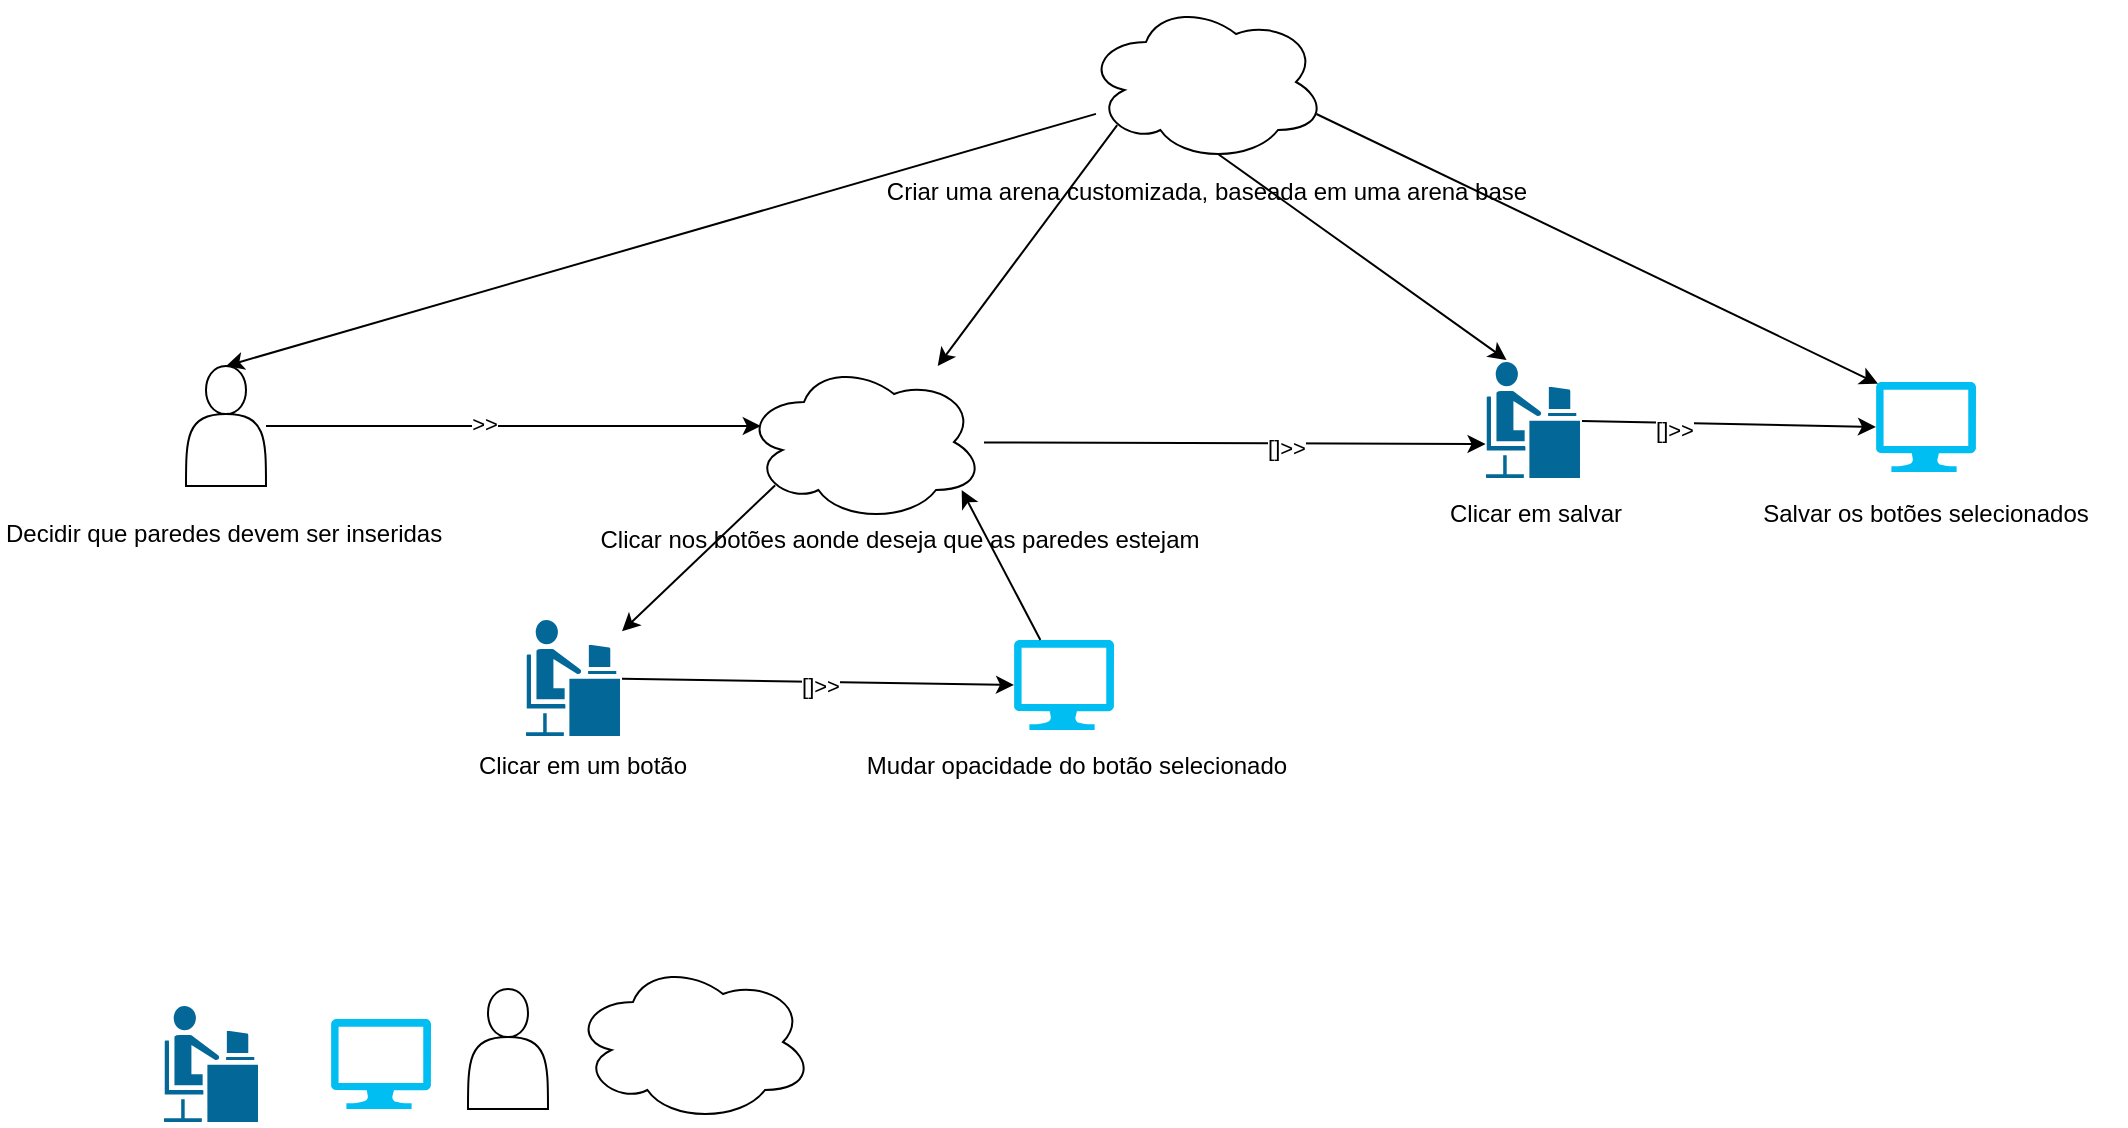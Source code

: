 <mxfile version="28.2.3" pages="2">
  <diagram name="Diagrama1" id="TGxWvmVyFxtrxwUDoLTe">
    <mxGraphModel dx="1194" dy="820" grid="0" gridSize="10" guides="0" tooltips="1" connect="1" arrows="1" fold="1" page="0" pageScale="1" pageWidth="850" pageHeight="1100" math="0" shadow="0">
      <root>
        <mxCell id="0" />
        <mxCell id="1" parent="0" />
        <mxCell id="aHsX35uqtrryCn5WrRtA-10" style="rounded=0;orthogonalLoop=1;jettySize=auto;html=1;entryX=0.5;entryY=0;entryDx=0;entryDy=0;" parent="1" source="aHsX35uqtrryCn5WrRtA-5" target="aHsX35uqtrryCn5WrRtA-3" edge="1">
          <mxGeometry relative="1" as="geometry" />
        </mxCell>
        <mxCell id="aHsX35uqtrryCn5WrRtA-14" style="edgeStyle=orthogonalEdgeStyle;rounded=0;orthogonalLoop=1;jettySize=auto;html=1;entryX=0.07;entryY=0.4;entryDx=0;entryDy=0;entryPerimeter=0;" parent="1" source="aHsX35uqtrryCn5WrRtA-3" target="mvi_x2l02M8s98aWQU7i-1" edge="1">
          <mxGeometry relative="1" as="geometry">
            <mxPoint x="579.49" y="330" as="targetPoint" />
          </mxGeometry>
        </mxCell>
        <mxCell id="aHsX35uqtrryCn5WrRtA-15" value="&amp;gt;&amp;gt;" style="edgeLabel;html=1;align=center;verticalAlign=middle;resizable=0;points=[];" parent="aHsX35uqtrryCn5WrRtA-14" vertex="1" connectable="0">
          <mxGeometry x="-0.123" y="1" relative="1" as="geometry">
            <mxPoint as="offset" />
          </mxGeometry>
        </mxCell>
        <mxCell id="aHsX35uqtrryCn5WrRtA-3" value="" style="shape=actor;whiteSpace=wrap;html=1;" parent="1" vertex="1">
          <mxGeometry x="250" y="300" width="40" height="60" as="geometry" />
        </mxCell>
        <mxCell id="aHsX35uqtrryCn5WrRtA-27" style="edgeStyle=none;rounded=0;orthogonalLoop=1;jettySize=auto;html=1;exitX=0.13;exitY=0.77;exitDx=0;exitDy=0;exitPerimeter=0;" parent="1" source="aHsX35uqtrryCn5WrRtA-5" edge="1">
          <mxGeometry relative="1" as="geometry">
            <mxPoint x="625.86" y="300" as="targetPoint" />
          </mxGeometry>
        </mxCell>
        <mxCell id="aHsX35uqtrryCn5WrRtA-5" value="" style="ellipse;shape=cloud;whiteSpace=wrap;html=1;" parent="1" vertex="1">
          <mxGeometry x="700" y="118" width="120" height="80" as="geometry" />
        </mxCell>
        <mxCell id="aHsX35uqtrryCn5WrRtA-6" value="" style="shape=mxgraph.cisco.people.androgenous_person;html=1;pointerEvents=1;dashed=0;fillColor=#036897;strokeColor=#ffffff;strokeWidth=2;verticalLabelPosition=bottom;verticalAlign=top;align=center;outlineConnect=0;" parent="1" vertex="1">
          <mxGeometry x="238" y="619" width="49" height="60" as="geometry" />
        </mxCell>
        <mxCell id="aHsX35uqtrryCn5WrRtA-7" value="Criar uma arena customizada, baseada em uma arena base" style="text;html=1;align=center;verticalAlign=middle;resizable=0;points=[];autosize=1;strokeColor=none;fillColor=none;" parent="1" vertex="1">
          <mxGeometry x="590" y="198" width="340" height="30" as="geometry" />
        </mxCell>
        <mxCell id="aHsX35uqtrryCn5WrRtA-12" value="Decidir que paredes devem ser inseridas" style="text;whiteSpace=wrap;" parent="1" vertex="1">
          <mxGeometry x="157.5" y="370" width="225" height="40" as="geometry" />
        </mxCell>
        <mxCell id="aHsX35uqtrryCn5WrRtA-17" value="Salvar os botões selecionados" style="text;whiteSpace=wrap;align=center;" parent="1" vertex="1">
          <mxGeometry x="1020" y="360" width="200" height="40" as="geometry" />
        </mxCell>
        <mxCell id="aHsX35uqtrryCn5WrRtA-19" value="" style="shape=mxgraph.cisco.people.androgenous_person;html=1;pointerEvents=1;dashed=0;fillColor=#036897;strokeColor=#ffffff;strokeWidth=2;verticalLabelPosition=bottom;verticalAlign=top;align=center;outlineConnect=0;" parent="1" vertex="1">
          <mxGeometry x="899" y="297" width="49" height="60" as="geometry" />
        </mxCell>
        <mxCell id="aHsX35uqtrryCn5WrRtA-22" value="Clicar nos botões aonde deseja que as paredes estejam" style="text;whiteSpace=wrap;align=center;" parent="1" vertex="1">
          <mxGeometry x="442" y="373" width="330" height="40" as="geometry" />
        </mxCell>
        <mxCell id="aHsX35uqtrryCn5WrRtA-23" value="Clicar em salvar" style="text;whiteSpace=wrap;align=center;" parent="1" vertex="1">
          <mxGeometry x="864.5" y="360" width="120" height="40" as="geometry" />
        </mxCell>
        <mxCell id="aHsX35uqtrryCn5WrRtA-25" value="" style="verticalLabelPosition=bottom;html=1;verticalAlign=top;align=center;strokeColor=none;fillColor=#00BEF2;shape=mxgraph.azure.computer;pointerEvents=1;" parent="1" vertex="1">
          <mxGeometry x="1095" y="308" width="50" height="45" as="geometry" />
        </mxCell>
        <mxCell id="aHsX35uqtrryCn5WrRtA-28" style="edgeStyle=none;rounded=0;orthogonalLoop=1;jettySize=auto;html=1;exitX=0.55;exitY=0.95;exitDx=0;exitDy=0;exitPerimeter=0;entryX=0.23;entryY=0;entryDx=0;entryDy=0;entryPerimeter=0;" parent="1" source="aHsX35uqtrryCn5WrRtA-5" target="aHsX35uqtrryCn5WrRtA-19" edge="1">
          <mxGeometry relative="1" as="geometry" />
        </mxCell>
        <mxCell id="aHsX35uqtrryCn5WrRtA-29" style="edgeStyle=none;rounded=0;orthogonalLoop=1;jettySize=auto;html=1;exitX=0.96;exitY=0.7;exitDx=0;exitDy=0;exitPerimeter=0;entryX=0.02;entryY=0.02;entryDx=0;entryDy=0;entryPerimeter=0;" parent="1" source="aHsX35uqtrryCn5WrRtA-5" target="aHsX35uqtrryCn5WrRtA-25" edge="1">
          <mxGeometry relative="1" as="geometry" />
        </mxCell>
        <mxCell id="aHsX35uqtrryCn5WrRtA-30" value="" style="verticalLabelPosition=bottom;html=1;verticalAlign=top;align=center;strokeColor=none;fillColor=#00BEF2;shape=mxgraph.azure.computer;pointerEvents=1;" parent="1" vertex="1">
          <mxGeometry x="322.5" y="626.5" width="50" height="45" as="geometry" />
        </mxCell>
        <mxCell id="aHsX35uqtrryCn5WrRtA-31" value="" style="shape=actor;whiteSpace=wrap;html=1;" parent="1" vertex="1">
          <mxGeometry x="391" y="611.5" width="40" height="60" as="geometry" />
        </mxCell>
        <mxCell id="gy8v5ejEcGnANu36JW4v-1" value="" style="ellipse;shape=cloud;whiteSpace=wrap;html=1;" parent="1" vertex="1">
          <mxGeometry x="443.5" y="598" width="120" height="80" as="geometry" />
        </mxCell>
        <mxCell id="mvi_x2l02M8s98aWQU7i-4" style="edgeStyle=none;html=1;exitX=0.13;exitY=0.77;exitDx=0;exitDy=0;exitPerimeter=0;" parent="1" source="mvi_x2l02M8s98aWQU7i-1" target="mvi_x2l02M8s98aWQU7i-2" edge="1">
          <mxGeometry relative="1" as="geometry" />
        </mxCell>
        <mxCell id="mvi_x2l02M8s98aWQU7i-1" value="" style="ellipse;shape=cloud;whiteSpace=wrap;html=1;" parent="1" vertex="1">
          <mxGeometry x="529" y="298" width="120" height="80" as="geometry" />
        </mxCell>
        <mxCell id="mvi_x2l02M8s98aWQU7i-2" value="" style="shape=mxgraph.cisco.people.androgenous_person;html=1;pointerEvents=1;dashed=0;fillColor=#036897;strokeColor=#ffffff;strokeWidth=2;verticalLabelPosition=bottom;verticalAlign=top;align=center;outlineConnect=0;" parent="1" vertex="1">
          <mxGeometry x="419" y="426" width="49" height="60" as="geometry" />
        </mxCell>
        <mxCell id="mvi_x2l02M8s98aWQU7i-3" value="" style="verticalLabelPosition=bottom;html=1;verticalAlign=top;align=center;strokeColor=none;fillColor=#00BEF2;shape=mxgraph.azure.computer;pointerEvents=1;" parent="1" vertex="1">
          <mxGeometry x="664" y="437" width="50" height="45" as="geometry" />
        </mxCell>
        <mxCell id="mvi_x2l02M8s98aWQU7i-7" style="edgeStyle=none;html=1;entryX=0.907;entryY=0.8;entryDx=0;entryDy=0;entryPerimeter=0;" parent="1" source="mvi_x2l02M8s98aWQU7i-3" target="mvi_x2l02M8s98aWQU7i-1" edge="1">
          <mxGeometry relative="1" as="geometry" />
        </mxCell>
        <mxCell id="mvi_x2l02M8s98aWQU7i-8" style="edgeStyle=none;html=1;entryX=0;entryY=0.5;entryDx=0;entryDy=0;entryPerimeter=0;" parent="1" source="mvi_x2l02M8s98aWQU7i-2" target="mvi_x2l02M8s98aWQU7i-3" edge="1">
          <mxGeometry relative="1" as="geometry" />
        </mxCell>
        <mxCell id="mvi_x2l02M8s98aWQU7i-11" value="[]&amp;gt;&amp;gt;" style="edgeLabel;html=1;align=center;verticalAlign=middle;resizable=0;points=[];" parent="mvi_x2l02M8s98aWQU7i-8" vertex="1" connectable="0">
          <mxGeometry x="0.009" y="-2" relative="1" as="geometry">
            <mxPoint as="offset" />
          </mxGeometry>
        </mxCell>
        <mxCell id="mvi_x2l02M8s98aWQU7i-9" value="Clicar em um botão" style="text;html=1;align=center;verticalAlign=middle;resizable=0;points=[];autosize=1;strokeColor=none;fillColor=none;" parent="1" vertex="1">
          <mxGeometry x="387" y="487" width="122" height="26" as="geometry" />
        </mxCell>
        <mxCell id="mvi_x2l02M8s98aWQU7i-10" value="Mudar opacidade do botão selecionado" style="text;html=1;align=center;verticalAlign=middle;resizable=0;points=[];autosize=1;strokeColor=none;fillColor=none;" parent="1" vertex="1">
          <mxGeometry x="581" y="487" width="228" height="26" as="geometry" />
        </mxCell>
        <mxCell id="mvi_x2l02M8s98aWQU7i-12" style="edgeStyle=none;html=1;entryX=0.016;entryY=0.7;entryDx=0;entryDy=0;entryPerimeter=0;" parent="1" source="mvi_x2l02M8s98aWQU7i-1" target="aHsX35uqtrryCn5WrRtA-19" edge="1">
          <mxGeometry relative="1" as="geometry" />
        </mxCell>
        <mxCell id="mvi_x2l02M8s98aWQU7i-14" value="[]&amp;gt;&amp;gt;" style="edgeLabel;html=1;align=center;verticalAlign=middle;resizable=0;points=[];" parent="mvi_x2l02M8s98aWQU7i-12" vertex="1" connectable="0">
          <mxGeometry x="0.203" y="-2" relative="1" as="geometry">
            <mxPoint as="offset" />
          </mxGeometry>
        </mxCell>
        <mxCell id="mvi_x2l02M8s98aWQU7i-13" style="edgeStyle=none;html=1;entryX=0;entryY=0.5;entryDx=0;entryDy=0;entryPerimeter=0;" parent="1" source="aHsX35uqtrryCn5WrRtA-19" target="aHsX35uqtrryCn5WrRtA-25" edge="1">
          <mxGeometry relative="1" as="geometry" />
        </mxCell>
        <mxCell id="mvi_x2l02M8s98aWQU7i-15" value="[]&amp;gt;&amp;gt;" style="edgeLabel;html=1;align=center;verticalAlign=middle;resizable=0;points=[];" parent="mvi_x2l02M8s98aWQU7i-13" vertex="1" connectable="0">
          <mxGeometry x="-0.376" y="-3" relative="1" as="geometry">
            <mxPoint as="offset" />
          </mxGeometry>
        </mxCell>
      </root>
    </mxGraphModel>
  </diagram>
  <diagram id="zr1gHc_Q1jWtfE19-j2v" name="Diagrama2">
    <mxGraphModel dx="1585" dy="642" grid="0" gridSize="10" guides="0" tooltips="1" connect="1" arrows="1" fold="1" page="0" pageScale="1" pageWidth="850" pageHeight="1100" math="0" shadow="0">
      <root>
        <mxCell id="0" />
        <mxCell id="1" parent="0" />
        <mxCell id="cDDic1y9EqZ1Y9JyCSMC-1" value="" style="shape=mxgraph.cisco.people.androgenous_person;html=1;pointerEvents=1;dashed=0;fillColor=#036897;strokeColor=#ffffff;strokeWidth=2;verticalLabelPosition=bottom;verticalAlign=top;align=center;outlineConnect=0;" parent="1" vertex="1">
          <mxGeometry x="190" y="631" width="49" height="60" as="geometry" />
        </mxCell>
        <mxCell id="cDDic1y9EqZ1Y9JyCSMC-2" value="" style="verticalLabelPosition=bottom;html=1;verticalAlign=top;align=center;strokeColor=none;fillColor=#00BEF2;shape=mxgraph.azure.computer;pointerEvents=1;" parent="1" vertex="1">
          <mxGeometry x="274.5" y="638.5" width="50" height="45" as="geometry" />
        </mxCell>
        <mxCell id="cDDic1y9EqZ1Y9JyCSMC-3" value="" style="shape=actor;whiteSpace=wrap;html=1;" parent="1" vertex="1">
          <mxGeometry x="343" y="623.5" width="40" height="60" as="geometry" />
        </mxCell>
        <mxCell id="cDDic1y9EqZ1Y9JyCSMC-4" value="" style="ellipse;shape=cloud;whiteSpace=wrap;html=1;" parent="1" vertex="1">
          <mxGeometry x="395.5" y="610" width="120" height="80" as="geometry" />
        </mxCell>
        <mxCell id="FHZgBbptdRjq8hzICi1M-1" value="" style="ellipse;shape=cloud;whiteSpace=wrap;html=1;" parent="1" vertex="1">
          <mxGeometry x="320" y="10" width="120" height="80" as="geometry" />
        </mxCell>
        <mxCell id="khQZMrMIlKa_k-X6RH5M-1" value="" style="ellipse;shape=cloud;whiteSpace=wrap;html=1;" parent="1" vertex="1">
          <mxGeometry x="60" y="210" width="120" height="80" as="geometry" />
        </mxCell>
        <mxCell id="khQZMrMIlKa_k-X6RH5M-2" value="Criar uma arena customizada, baseada em uma arena base" style="text;html=1;align=center;verticalAlign=middle;resizable=0;points=[];autosize=1;strokeColor=none;fillColor=none;" parent="1" vertex="1">
          <mxGeometry x="-50" y="290" width="340" height="30" as="geometry" />
        </mxCell>
        <mxCell id="khQZMrMIlKa_k-X6RH5M-3" value="Utilizar arena customizada" style="text;html=1;align=center;verticalAlign=middle;resizable=0;points=[];autosize=1;strokeColor=none;fillColor=none;" parent="1" vertex="1">
          <mxGeometry x="300" y="98" width="160" height="30" as="geometry" />
        </mxCell>
        <mxCell id="khQZMrMIlKa_k-X6RH5M-4" style="edgeStyle=none;html=1;exitX=0.07;exitY=0.4;exitDx=0;exitDy=0;exitPerimeter=0;entryX=0.4;entryY=0.1;entryDx=0;entryDy=0;entryPerimeter=0;" parent="1" source="FHZgBbptdRjq8hzICi1M-1" target="khQZMrMIlKa_k-X6RH5M-1" edge="1">
          <mxGeometry relative="1" as="geometry" />
        </mxCell>
        <mxCell id="khQZMrMIlKa_k-X6RH5M-5" value="" style="shape=mxgraph.cisco.people.androgenous_person;html=1;pointerEvents=1;dashed=0;fillColor=#036897;strokeColor=#ffffff;strokeWidth=2;verticalLabelPosition=bottom;verticalAlign=top;align=center;outlineConnect=0;" parent="1" vertex="1">
          <mxGeometry x="370" y="220" width="49" height="60" as="geometry" />
        </mxCell>
        <mxCell id="khQZMrMIlKa_k-X6RH5M-13" style="edgeStyle=none;html=1;" parent="1" source="khQZMrMIlKa_k-X6RH5M-6" target="khQZMrMIlKa_k-X6RH5M-7" edge="1">
          <mxGeometry relative="1" as="geometry" />
        </mxCell>
        <mxCell id="khQZMrMIlKa_k-X6RH5M-18" value="[]&amp;gt;&amp;gt;" style="edgeLabel;html=1;align=center;verticalAlign=middle;resizable=0;points=[];" parent="khQZMrMIlKa_k-X6RH5M-13" vertex="1" connectable="0">
          <mxGeometry x="-0.167" y="-4" relative="1" as="geometry">
            <mxPoint as="offset" />
          </mxGeometry>
        </mxCell>
        <mxCell id="khQZMrMIlKa_k-X6RH5M-6" value="" style="verticalLabelPosition=bottom;html=1;verticalAlign=top;align=center;strokeColor=none;fillColor=#00BEF2;shape=mxgraph.azure.computer;pointerEvents=1;" parent="1" vertex="1">
          <mxGeometry x="650" y="220" width="50" height="45" as="geometry" />
        </mxCell>
        <mxCell id="khQZMrMIlKa_k-X6RH5M-7" value="" style="shape=mxgraph.cisco.people.androgenous_person;html=1;pointerEvents=1;dashed=0;fillColor=#036897;strokeColor=#ffffff;strokeWidth=2;verticalLabelPosition=bottom;verticalAlign=top;align=center;outlineConnect=0;" parent="1" vertex="1">
          <mxGeometry x="910" y="210" width="49" height="60" as="geometry" />
        </mxCell>
        <mxCell id="khQZMrMIlKa_k-X6RH5M-8" style="edgeStyle=none;html=1;exitX=0.31;exitY=0.8;exitDx=0;exitDy=0;exitPerimeter=0;entryX=0.23;entryY=0;entryDx=0;entryDy=0;entryPerimeter=0;" parent="1" source="FHZgBbptdRjq8hzICi1M-1" target="khQZMrMIlKa_k-X6RH5M-5" edge="1">
          <mxGeometry relative="1" as="geometry" />
        </mxCell>
        <mxCell id="khQZMrMIlKa_k-X6RH5M-9" style="edgeStyle=none;html=1;exitX=0.8;exitY=0.8;exitDx=0;exitDy=0;exitPerimeter=0;entryX=0.02;entryY=0.02;entryDx=0;entryDy=0;entryPerimeter=0;" parent="1" source="FHZgBbptdRjq8hzICi1M-1" target="khQZMrMIlKa_k-X6RH5M-6" edge="1">
          <mxGeometry relative="1" as="geometry" />
        </mxCell>
        <mxCell id="khQZMrMIlKa_k-X6RH5M-10" style="edgeStyle=none;html=1;exitX=0.875;exitY=0.5;exitDx=0;exitDy=0;exitPerimeter=0;entryX=0.23;entryY=0;entryDx=0;entryDy=0;entryPerimeter=0;" parent="1" source="FHZgBbptdRjq8hzICi1M-1" target="khQZMrMIlKa_k-X6RH5M-7" edge="1">
          <mxGeometry relative="1" as="geometry" />
        </mxCell>
        <mxCell id="khQZMrMIlKa_k-X6RH5M-11" style="edgeStyle=none;html=1;entryX=0.01;entryY=0.5;entryDx=0;entryDy=0;entryPerimeter=0;" parent="1" source="khQZMrMIlKa_k-X6RH5M-1" target="khQZMrMIlKa_k-X6RH5M-5" edge="1">
          <mxGeometry relative="1" as="geometry" />
        </mxCell>
        <mxCell id="khQZMrMIlKa_k-X6RH5M-15" value="[]&amp;gt;&amp;gt;" style="edgeLabel;html=1;align=center;verticalAlign=middle;resizable=0;points=[];" parent="khQZMrMIlKa_k-X6RH5M-11" vertex="1" connectable="0">
          <mxGeometry x="-0.45" y="-3" relative="1" as="geometry">
            <mxPoint as="offset" />
          </mxGeometry>
        </mxCell>
        <mxCell id="khQZMrMIlKa_k-X6RH5M-12" style="edgeStyle=none;html=1;entryX=0.048;entryY=0.693;entryDx=0;entryDy=0;entryPerimeter=0;" parent="1" source="khQZMrMIlKa_k-X6RH5M-5" target="khQZMrMIlKa_k-X6RH5M-6" edge="1">
          <mxGeometry relative="1" as="geometry" />
        </mxCell>
        <mxCell id="khQZMrMIlKa_k-X6RH5M-17" value="[]&amp;gt;&amp;gt;" style="edgeLabel;html=1;align=center;verticalAlign=middle;resizable=0;points=[];" parent="khQZMrMIlKa_k-X6RH5M-12" vertex="1" connectable="0">
          <mxGeometry x="-0.303" y="-3" relative="1" as="geometry">
            <mxPoint as="offset" />
          </mxGeometry>
        </mxCell>
        <mxCell id="khQZMrMIlKa_k-X6RH5M-19" value="Pressionar o botão de Criar Mapa" style="text;whiteSpace=wrap;" parent="1" vertex="1">
          <mxGeometry x="310" y="290" width="210" height="40" as="geometry" />
        </mxCell>
        <mxCell id="khQZMrMIlKa_k-X6RH5M-20" value="Criar mapa baseado nas paredes selecionadas" style="text;whiteSpace=wrap;" parent="1" vertex="1">
          <mxGeometry x="550" y="280" width="280" height="40" as="geometry" />
        </mxCell>
        <mxCell id="khQZMrMIlKa_k-X6RH5M-21" value="Carregar mapa em um simulador" style="text;whiteSpace=wrap;" parent="1" vertex="1">
          <mxGeometry x="840" y="280" width="210" height="40" as="geometry" />
        </mxCell>
      </root>
    </mxGraphModel>
  </diagram>
</mxfile>
